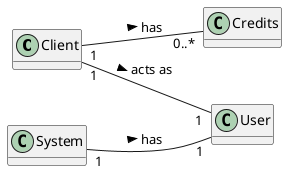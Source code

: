 @startuml
hide methods
left to right direction

class Client {

}
class System {

}
class User {

}
class Credits {

}

Client "1" -- "0..*" Credits: has >
System "1" -- "1" User: has >
Client "1" -- "1" User: acts as >

@enduml
